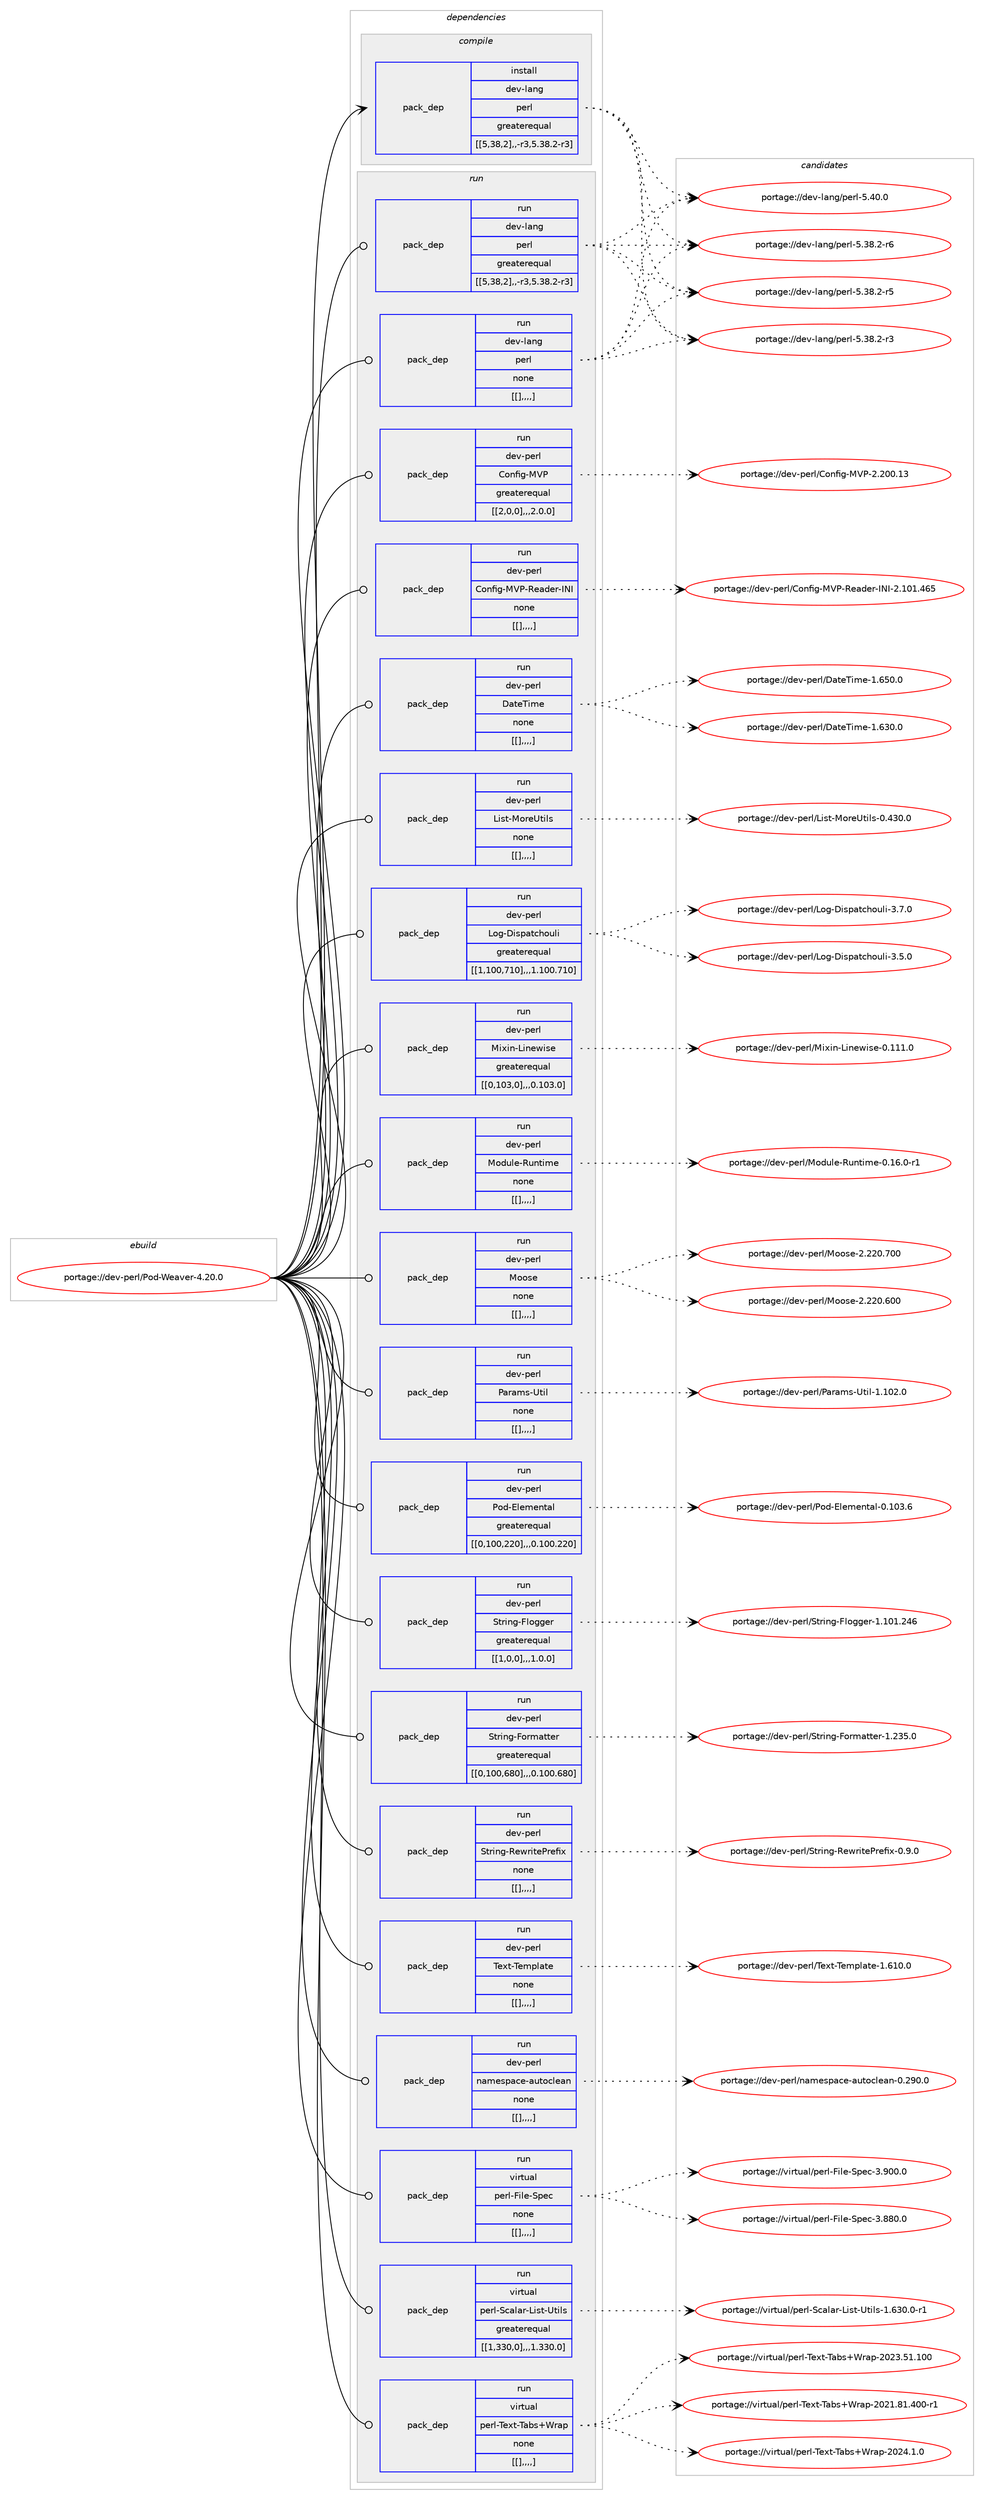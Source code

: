 digraph prolog {

# *************
# Graph options
# *************

newrank=true;
concentrate=true;
compound=true;
graph [rankdir=LR,fontname=Helvetica,fontsize=10,ranksep=1.5];#, ranksep=2.5, nodesep=0.2];
edge  [arrowhead=vee];
node  [fontname=Helvetica,fontsize=10];

# **********
# The ebuild
# **********

subgraph cluster_leftcol {
color=gray;
label=<<i>ebuild</i>>;
id [label="portage://dev-perl/Pod-Weaver-4.20.0", color=red, width=4, href="../dev-perl/Pod-Weaver-4.20.0.svg"];
}

# ****************
# The dependencies
# ****************

subgraph cluster_midcol {
color=gray;
label=<<i>dependencies</i>>;
subgraph cluster_compile {
fillcolor="#eeeeee";
style=filled;
label=<<i>compile</i>>;
subgraph pack105178 {
dependency136953 [label=<<TABLE BORDER="0" CELLBORDER="1" CELLSPACING="0" CELLPADDING="4" WIDTH="220"><TR><TD ROWSPAN="6" CELLPADDING="30">pack_dep</TD></TR><TR><TD WIDTH="110">install</TD></TR><TR><TD>dev-lang</TD></TR><TR><TD>perl</TD></TR><TR><TD>greaterequal</TD></TR><TR><TD>[[5,38,2],,-r3,5.38.2-r3]</TD></TR></TABLE>>, shape=none, color=blue];
}
id:e -> dependency136953:w [weight=20,style="solid",arrowhead="vee"];
}
subgraph cluster_compileandrun {
fillcolor="#eeeeee";
style=filled;
label=<<i>compile and run</i>>;
}
subgraph cluster_run {
fillcolor="#eeeeee";
style=filled;
label=<<i>run</i>>;
subgraph pack105179 {
dependency136954 [label=<<TABLE BORDER="0" CELLBORDER="1" CELLSPACING="0" CELLPADDING="4" WIDTH="220"><TR><TD ROWSPAN="6" CELLPADDING="30">pack_dep</TD></TR><TR><TD WIDTH="110">run</TD></TR><TR><TD>dev-lang</TD></TR><TR><TD>perl</TD></TR><TR><TD>greaterequal</TD></TR><TR><TD>[[5,38,2],,-r3,5.38.2-r3]</TD></TR></TABLE>>, shape=none, color=blue];
}
id:e -> dependency136954:w [weight=20,style="solid",arrowhead="odot"];
subgraph pack105180 {
dependency136955 [label=<<TABLE BORDER="0" CELLBORDER="1" CELLSPACING="0" CELLPADDING="4" WIDTH="220"><TR><TD ROWSPAN="6" CELLPADDING="30">pack_dep</TD></TR><TR><TD WIDTH="110">run</TD></TR><TR><TD>dev-lang</TD></TR><TR><TD>perl</TD></TR><TR><TD>none</TD></TR><TR><TD>[[],,,,]</TD></TR></TABLE>>, shape=none, color=blue];
}
id:e -> dependency136955:w [weight=20,style="solid",arrowhead="odot"];
subgraph pack105181 {
dependency136956 [label=<<TABLE BORDER="0" CELLBORDER="1" CELLSPACING="0" CELLPADDING="4" WIDTH="220"><TR><TD ROWSPAN="6" CELLPADDING="30">pack_dep</TD></TR><TR><TD WIDTH="110">run</TD></TR><TR><TD>dev-perl</TD></TR><TR><TD>Config-MVP</TD></TR><TR><TD>greaterequal</TD></TR><TR><TD>[[2,0,0],,,2.0.0]</TD></TR></TABLE>>, shape=none, color=blue];
}
id:e -> dependency136956:w [weight=20,style="solid",arrowhead="odot"];
subgraph pack105182 {
dependency136957 [label=<<TABLE BORDER="0" CELLBORDER="1" CELLSPACING="0" CELLPADDING="4" WIDTH="220"><TR><TD ROWSPAN="6" CELLPADDING="30">pack_dep</TD></TR><TR><TD WIDTH="110">run</TD></TR><TR><TD>dev-perl</TD></TR><TR><TD>Config-MVP-Reader-INI</TD></TR><TR><TD>none</TD></TR><TR><TD>[[],,,,]</TD></TR></TABLE>>, shape=none, color=blue];
}
id:e -> dependency136957:w [weight=20,style="solid",arrowhead="odot"];
subgraph pack105183 {
dependency136958 [label=<<TABLE BORDER="0" CELLBORDER="1" CELLSPACING="0" CELLPADDING="4" WIDTH="220"><TR><TD ROWSPAN="6" CELLPADDING="30">pack_dep</TD></TR><TR><TD WIDTH="110">run</TD></TR><TR><TD>dev-perl</TD></TR><TR><TD>DateTime</TD></TR><TR><TD>none</TD></TR><TR><TD>[[],,,,]</TD></TR></TABLE>>, shape=none, color=blue];
}
id:e -> dependency136958:w [weight=20,style="solid",arrowhead="odot"];
subgraph pack105184 {
dependency136959 [label=<<TABLE BORDER="0" CELLBORDER="1" CELLSPACING="0" CELLPADDING="4" WIDTH="220"><TR><TD ROWSPAN="6" CELLPADDING="30">pack_dep</TD></TR><TR><TD WIDTH="110">run</TD></TR><TR><TD>dev-perl</TD></TR><TR><TD>List-MoreUtils</TD></TR><TR><TD>none</TD></TR><TR><TD>[[],,,,]</TD></TR></TABLE>>, shape=none, color=blue];
}
id:e -> dependency136959:w [weight=20,style="solid",arrowhead="odot"];
subgraph pack105185 {
dependency136960 [label=<<TABLE BORDER="0" CELLBORDER="1" CELLSPACING="0" CELLPADDING="4" WIDTH="220"><TR><TD ROWSPAN="6" CELLPADDING="30">pack_dep</TD></TR><TR><TD WIDTH="110">run</TD></TR><TR><TD>dev-perl</TD></TR><TR><TD>Log-Dispatchouli</TD></TR><TR><TD>greaterequal</TD></TR><TR><TD>[[1,100,710],,,1.100.710]</TD></TR></TABLE>>, shape=none, color=blue];
}
id:e -> dependency136960:w [weight=20,style="solid",arrowhead="odot"];
subgraph pack105186 {
dependency136961 [label=<<TABLE BORDER="0" CELLBORDER="1" CELLSPACING="0" CELLPADDING="4" WIDTH="220"><TR><TD ROWSPAN="6" CELLPADDING="30">pack_dep</TD></TR><TR><TD WIDTH="110">run</TD></TR><TR><TD>dev-perl</TD></TR><TR><TD>Mixin-Linewise</TD></TR><TR><TD>greaterequal</TD></TR><TR><TD>[[0,103,0],,,0.103.0]</TD></TR></TABLE>>, shape=none, color=blue];
}
id:e -> dependency136961:w [weight=20,style="solid",arrowhead="odot"];
subgraph pack105187 {
dependency136962 [label=<<TABLE BORDER="0" CELLBORDER="1" CELLSPACING="0" CELLPADDING="4" WIDTH="220"><TR><TD ROWSPAN="6" CELLPADDING="30">pack_dep</TD></TR><TR><TD WIDTH="110">run</TD></TR><TR><TD>dev-perl</TD></TR><TR><TD>Module-Runtime</TD></TR><TR><TD>none</TD></TR><TR><TD>[[],,,,]</TD></TR></TABLE>>, shape=none, color=blue];
}
id:e -> dependency136962:w [weight=20,style="solid",arrowhead="odot"];
subgraph pack105188 {
dependency136963 [label=<<TABLE BORDER="0" CELLBORDER="1" CELLSPACING="0" CELLPADDING="4" WIDTH="220"><TR><TD ROWSPAN="6" CELLPADDING="30">pack_dep</TD></TR><TR><TD WIDTH="110">run</TD></TR><TR><TD>dev-perl</TD></TR><TR><TD>Moose</TD></TR><TR><TD>none</TD></TR><TR><TD>[[],,,,]</TD></TR></TABLE>>, shape=none, color=blue];
}
id:e -> dependency136963:w [weight=20,style="solid",arrowhead="odot"];
subgraph pack105189 {
dependency136964 [label=<<TABLE BORDER="0" CELLBORDER="1" CELLSPACING="0" CELLPADDING="4" WIDTH="220"><TR><TD ROWSPAN="6" CELLPADDING="30">pack_dep</TD></TR><TR><TD WIDTH="110">run</TD></TR><TR><TD>dev-perl</TD></TR><TR><TD>Params-Util</TD></TR><TR><TD>none</TD></TR><TR><TD>[[],,,,]</TD></TR></TABLE>>, shape=none, color=blue];
}
id:e -> dependency136964:w [weight=20,style="solid",arrowhead="odot"];
subgraph pack105190 {
dependency136965 [label=<<TABLE BORDER="0" CELLBORDER="1" CELLSPACING="0" CELLPADDING="4" WIDTH="220"><TR><TD ROWSPAN="6" CELLPADDING="30">pack_dep</TD></TR><TR><TD WIDTH="110">run</TD></TR><TR><TD>dev-perl</TD></TR><TR><TD>Pod-Elemental</TD></TR><TR><TD>greaterequal</TD></TR><TR><TD>[[0,100,220],,,0.100.220]</TD></TR></TABLE>>, shape=none, color=blue];
}
id:e -> dependency136965:w [weight=20,style="solid",arrowhead="odot"];
subgraph pack105191 {
dependency136966 [label=<<TABLE BORDER="0" CELLBORDER="1" CELLSPACING="0" CELLPADDING="4" WIDTH="220"><TR><TD ROWSPAN="6" CELLPADDING="30">pack_dep</TD></TR><TR><TD WIDTH="110">run</TD></TR><TR><TD>dev-perl</TD></TR><TR><TD>String-Flogger</TD></TR><TR><TD>greaterequal</TD></TR><TR><TD>[[1,0,0],,,1.0.0]</TD></TR></TABLE>>, shape=none, color=blue];
}
id:e -> dependency136966:w [weight=20,style="solid",arrowhead="odot"];
subgraph pack105192 {
dependency136967 [label=<<TABLE BORDER="0" CELLBORDER="1" CELLSPACING="0" CELLPADDING="4" WIDTH="220"><TR><TD ROWSPAN="6" CELLPADDING="30">pack_dep</TD></TR><TR><TD WIDTH="110">run</TD></TR><TR><TD>dev-perl</TD></TR><TR><TD>String-Formatter</TD></TR><TR><TD>greaterequal</TD></TR><TR><TD>[[0,100,680],,,0.100.680]</TD></TR></TABLE>>, shape=none, color=blue];
}
id:e -> dependency136967:w [weight=20,style="solid",arrowhead="odot"];
subgraph pack105193 {
dependency136968 [label=<<TABLE BORDER="0" CELLBORDER="1" CELLSPACING="0" CELLPADDING="4" WIDTH="220"><TR><TD ROWSPAN="6" CELLPADDING="30">pack_dep</TD></TR><TR><TD WIDTH="110">run</TD></TR><TR><TD>dev-perl</TD></TR><TR><TD>String-RewritePrefix</TD></TR><TR><TD>none</TD></TR><TR><TD>[[],,,,]</TD></TR></TABLE>>, shape=none, color=blue];
}
id:e -> dependency136968:w [weight=20,style="solid",arrowhead="odot"];
subgraph pack105194 {
dependency136969 [label=<<TABLE BORDER="0" CELLBORDER="1" CELLSPACING="0" CELLPADDING="4" WIDTH="220"><TR><TD ROWSPAN="6" CELLPADDING="30">pack_dep</TD></TR><TR><TD WIDTH="110">run</TD></TR><TR><TD>dev-perl</TD></TR><TR><TD>Text-Template</TD></TR><TR><TD>none</TD></TR><TR><TD>[[],,,,]</TD></TR></TABLE>>, shape=none, color=blue];
}
id:e -> dependency136969:w [weight=20,style="solid",arrowhead="odot"];
subgraph pack105195 {
dependency136970 [label=<<TABLE BORDER="0" CELLBORDER="1" CELLSPACING="0" CELLPADDING="4" WIDTH="220"><TR><TD ROWSPAN="6" CELLPADDING="30">pack_dep</TD></TR><TR><TD WIDTH="110">run</TD></TR><TR><TD>dev-perl</TD></TR><TR><TD>namespace-autoclean</TD></TR><TR><TD>none</TD></TR><TR><TD>[[],,,,]</TD></TR></TABLE>>, shape=none, color=blue];
}
id:e -> dependency136970:w [weight=20,style="solid",arrowhead="odot"];
subgraph pack105196 {
dependency136971 [label=<<TABLE BORDER="0" CELLBORDER="1" CELLSPACING="0" CELLPADDING="4" WIDTH="220"><TR><TD ROWSPAN="6" CELLPADDING="30">pack_dep</TD></TR><TR><TD WIDTH="110">run</TD></TR><TR><TD>virtual</TD></TR><TR><TD>perl-File-Spec</TD></TR><TR><TD>none</TD></TR><TR><TD>[[],,,,]</TD></TR></TABLE>>, shape=none, color=blue];
}
id:e -> dependency136971:w [weight=20,style="solid",arrowhead="odot"];
subgraph pack105197 {
dependency136972 [label=<<TABLE BORDER="0" CELLBORDER="1" CELLSPACING="0" CELLPADDING="4" WIDTH="220"><TR><TD ROWSPAN="6" CELLPADDING="30">pack_dep</TD></TR><TR><TD WIDTH="110">run</TD></TR><TR><TD>virtual</TD></TR><TR><TD>perl-Scalar-List-Utils</TD></TR><TR><TD>greaterequal</TD></TR><TR><TD>[[1,330,0],,,1.330.0]</TD></TR></TABLE>>, shape=none, color=blue];
}
id:e -> dependency136972:w [weight=20,style="solid",arrowhead="odot"];
subgraph pack105198 {
dependency136973 [label=<<TABLE BORDER="0" CELLBORDER="1" CELLSPACING="0" CELLPADDING="4" WIDTH="220"><TR><TD ROWSPAN="6" CELLPADDING="30">pack_dep</TD></TR><TR><TD WIDTH="110">run</TD></TR><TR><TD>virtual</TD></TR><TR><TD>perl-Text-Tabs+Wrap</TD></TR><TR><TD>none</TD></TR><TR><TD>[[],,,,]</TD></TR></TABLE>>, shape=none, color=blue];
}
id:e -> dependency136973:w [weight=20,style="solid",arrowhead="odot"];
}
}

# **************
# The candidates
# **************

subgraph cluster_choices {
rank=same;
color=gray;
label=<<i>candidates</i>>;

subgraph choice105178 {
color=black;
nodesep=1;
choice10010111845108971101034711210111410845534652484648 [label="portage://dev-lang/perl-5.40.0", color=red, width=4,href="../dev-lang/perl-5.40.0.svg"];
choice100101118451089711010347112101114108455346515646504511454 [label="portage://dev-lang/perl-5.38.2-r6", color=red, width=4,href="../dev-lang/perl-5.38.2-r6.svg"];
choice100101118451089711010347112101114108455346515646504511453 [label="portage://dev-lang/perl-5.38.2-r5", color=red, width=4,href="../dev-lang/perl-5.38.2-r5.svg"];
choice100101118451089711010347112101114108455346515646504511451 [label="portage://dev-lang/perl-5.38.2-r3", color=red, width=4,href="../dev-lang/perl-5.38.2-r3.svg"];
dependency136953:e -> choice10010111845108971101034711210111410845534652484648:w [style=dotted,weight="100"];
dependency136953:e -> choice100101118451089711010347112101114108455346515646504511454:w [style=dotted,weight="100"];
dependency136953:e -> choice100101118451089711010347112101114108455346515646504511453:w [style=dotted,weight="100"];
dependency136953:e -> choice100101118451089711010347112101114108455346515646504511451:w [style=dotted,weight="100"];
}
subgraph choice105179 {
color=black;
nodesep=1;
choice10010111845108971101034711210111410845534652484648 [label="portage://dev-lang/perl-5.40.0", color=red, width=4,href="../dev-lang/perl-5.40.0.svg"];
choice100101118451089711010347112101114108455346515646504511454 [label="portage://dev-lang/perl-5.38.2-r6", color=red, width=4,href="../dev-lang/perl-5.38.2-r6.svg"];
choice100101118451089711010347112101114108455346515646504511453 [label="portage://dev-lang/perl-5.38.2-r5", color=red, width=4,href="../dev-lang/perl-5.38.2-r5.svg"];
choice100101118451089711010347112101114108455346515646504511451 [label="portage://dev-lang/perl-5.38.2-r3", color=red, width=4,href="../dev-lang/perl-5.38.2-r3.svg"];
dependency136954:e -> choice10010111845108971101034711210111410845534652484648:w [style=dotted,weight="100"];
dependency136954:e -> choice100101118451089711010347112101114108455346515646504511454:w [style=dotted,weight="100"];
dependency136954:e -> choice100101118451089711010347112101114108455346515646504511453:w [style=dotted,weight="100"];
dependency136954:e -> choice100101118451089711010347112101114108455346515646504511451:w [style=dotted,weight="100"];
}
subgraph choice105180 {
color=black;
nodesep=1;
choice10010111845108971101034711210111410845534652484648 [label="portage://dev-lang/perl-5.40.0", color=red, width=4,href="../dev-lang/perl-5.40.0.svg"];
choice100101118451089711010347112101114108455346515646504511454 [label="portage://dev-lang/perl-5.38.2-r6", color=red, width=4,href="../dev-lang/perl-5.38.2-r6.svg"];
choice100101118451089711010347112101114108455346515646504511453 [label="portage://dev-lang/perl-5.38.2-r5", color=red, width=4,href="../dev-lang/perl-5.38.2-r5.svg"];
choice100101118451089711010347112101114108455346515646504511451 [label="portage://dev-lang/perl-5.38.2-r3", color=red, width=4,href="../dev-lang/perl-5.38.2-r3.svg"];
dependency136955:e -> choice10010111845108971101034711210111410845534652484648:w [style=dotted,weight="100"];
dependency136955:e -> choice100101118451089711010347112101114108455346515646504511454:w [style=dotted,weight="100"];
dependency136955:e -> choice100101118451089711010347112101114108455346515646504511453:w [style=dotted,weight="100"];
dependency136955:e -> choice100101118451089711010347112101114108455346515646504511451:w [style=dotted,weight="100"];
}
subgraph choice105181 {
color=black;
nodesep=1;
choice10010111845112101114108476711111010210510345778680455046504848464951 [label="portage://dev-perl/Config-MVP-2.200.13", color=red, width=4,href="../dev-perl/Config-MVP-2.200.13.svg"];
dependency136956:e -> choice10010111845112101114108476711111010210510345778680455046504848464951:w [style=dotted,weight="100"];
}
subgraph choice105182 {
color=black;
nodesep=1;
choice100101118451121011141084767111110102105103457786804582101971001011144573787345504649484946525453 [label="portage://dev-perl/Config-MVP-Reader-INI-2.101.465", color=red, width=4,href="../dev-perl/Config-MVP-Reader-INI-2.101.465.svg"];
dependency136957:e -> choice100101118451121011141084767111110102105103457786804582101971001011144573787345504649484946525453:w [style=dotted,weight="100"];
}
subgraph choice105183 {
color=black;
nodesep=1;
choice10010111845112101114108476897116101841051091014549465453484648 [label="portage://dev-perl/DateTime-1.650.0", color=red, width=4,href="../dev-perl/DateTime-1.650.0.svg"];
choice10010111845112101114108476897116101841051091014549465451484648 [label="portage://dev-perl/DateTime-1.630.0", color=red, width=4,href="../dev-perl/DateTime-1.630.0.svg"];
dependency136958:e -> choice10010111845112101114108476897116101841051091014549465453484648:w [style=dotted,weight="100"];
dependency136958:e -> choice10010111845112101114108476897116101841051091014549465451484648:w [style=dotted,weight="100"];
}
subgraph choice105184 {
color=black;
nodesep=1;
choice1001011184511210111410847761051151164577111114101851161051081154548465251484648 [label="portage://dev-perl/List-MoreUtils-0.430.0", color=red, width=4,href="../dev-perl/List-MoreUtils-0.430.0.svg"];
dependency136959:e -> choice1001011184511210111410847761051151164577111114101851161051081154548465251484648:w [style=dotted,weight="100"];
}
subgraph choice105185 {
color=black;
nodesep=1;
choice10010111845112101114108477611110345681051151129711699104111117108105455146554648 [label="portage://dev-perl/Log-Dispatchouli-3.7.0", color=red, width=4,href="../dev-perl/Log-Dispatchouli-3.7.0.svg"];
choice10010111845112101114108477611110345681051151129711699104111117108105455146534648 [label="portage://dev-perl/Log-Dispatchouli-3.5.0", color=red, width=4,href="../dev-perl/Log-Dispatchouli-3.5.0.svg"];
dependency136960:e -> choice10010111845112101114108477611110345681051151129711699104111117108105455146554648:w [style=dotted,weight="100"];
dependency136960:e -> choice10010111845112101114108477611110345681051151129711699104111117108105455146534648:w [style=dotted,weight="100"];
}
subgraph choice105186 {
color=black;
nodesep=1;
choice10010111845112101114108477710512010511045761051101011191051151014548464949494648 [label="portage://dev-perl/Mixin-Linewise-0.111.0", color=red, width=4,href="../dev-perl/Mixin-Linewise-0.111.0.svg"];
dependency136961:e -> choice10010111845112101114108477710512010511045761051101011191051151014548464949494648:w [style=dotted,weight="100"];
}
subgraph choice105187 {
color=black;
nodesep=1;
choice1001011184511210111410847771111001171081014582117110116105109101454846495446484511449 [label="portage://dev-perl/Module-Runtime-0.16.0-r1", color=red, width=4,href="../dev-perl/Module-Runtime-0.16.0-r1.svg"];
dependency136962:e -> choice1001011184511210111410847771111001171081014582117110116105109101454846495446484511449:w [style=dotted,weight="100"];
}
subgraph choice105188 {
color=black;
nodesep=1;
choice10010111845112101114108477711111111510145504650504846554848 [label="portage://dev-perl/Moose-2.220.700", color=red, width=4,href="../dev-perl/Moose-2.220.700.svg"];
choice10010111845112101114108477711111111510145504650504846544848 [label="portage://dev-perl/Moose-2.220.600", color=red, width=4,href="../dev-perl/Moose-2.220.600.svg"];
dependency136963:e -> choice10010111845112101114108477711111111510145504650504846554848:w [style=dotted,weight="100"];
dependency136963:e -> choice10010111845112101114108477711111111510145504650504846544848:w [style=dotted,weight="100"];
}
subgraph choice105189 {
color=black;
nodesep=1;
choice100101118451121011141084780971149710911545851161051084549464948504648 [label="portage://dev-perl/Params-Util-1.102.0", color=red, width=4,href="../dev-perl/Params-Util-1.102.0.svg"];
dependency136964:e -> choice100101118451121011141084780971149710911545851161051084549464948504648:w [style=dotted,weight="100"];
}
subgraph choice105190 {
color=black;
nodesep=1;
choice1001011184511210111410847801111004569108101109101110116971084548464948514654 [label="portage://dev-perl/Pod-Elemental-0.103.6", color=red, width=4,href="../dev-perl/Pod-Elemental-0.103.6.svg"];
dependency136965:e -> choice1001011184511210111410847801111004569108101109101110116971084548464948514654:w [style=dotted,weight="100"];
}
subgraph choice105191 {
color=black;
nodesep=1;
choice100101118451121011141084783116114105110103457010811110310310111445494649484946505254 [label="portage://dev-perl/String-Flogger-1.101.246", color=red, width=4,href="../dev-perl/String-Flogger-1.101.246.svg"];
dependency136966:e -> choice100101118451121011141084783116114105110103457010811110310310111445494649484946505254:w [style=dotted,weight="100"];
}
subgraph choice105192 {
color=black;
nodesep=1;
choice1001011184511210111410847831161141051101034570111114109971161161011144549465051534648 [label="portage://dev-perl/String-Formatter-1.235.0", color=red, width=4,href="../dev-perl/String-Formatter-1.235.0.svg"];
dependency136967:e -> choice1001011184511210111410847831161141051101034570111114109971161161011144549465051534648:w [style=dotted,weight="100"];
}
subgraph choice105193 {
color=black;
nodesep=1;
choice100101118451121011141084783116114105110103458210111911410511610180114101102105120454846574648 [label="portage://dev-perl/String-RewritePrefix-0.9.0", color=red, width=4,href="../dev-perl/String-RewritePrefix-0.9.0.svg"];
dependency136968:e -> choice100101118451121011141084783116114105110103458210111911410511610180114101102105120454846574648:w [style=dotted,weight="100"];
}
subgraph choice105194 {
color=black;
nodesep=1;
choice1001011184511210111410847841011201164584101109112108971161014549465449484648 [label="portage://dev-perl/Text-Template-1.610.0", color=red, width=4,href="../dev-perl/Text-Template-1.610.0.svg"];
dependency136969:e -> choice1001011184511210111410847841011201164584101109112108971161014549465449484648:w [style=dotted,weight="100"];
}
subgraph choice105195 {
color=black;
nodesep=1;
choice1001011184511210111410847110971091011151129799101459711711611199108101971104548465057484648 [label="portage://dev-perl/namespace-autoclean-0.290.0", color=red, width=4,href="../dev-perl/namespace-autoclean-0.290.0.svg"];
dependency136970:e -> choice1001011184511210111410847110971091011151129799101459711711611199108101971104548465057484648:w [style=dotted,weight="100"];
}
subgraph choice105196 {
color=black;
nodesep=1;
choice118105114116117971084711210111410845701051081014583112101994551465748484648 [label="portage://virtual/perl-File-Spec-3.900.0", color=red, width=4,href="../virtual/perl-File-Spec-3.900.0.svg"];
choice118105114116117971084711210111410845701051081014583112101994551465656484648 [label="portage://virtual/perl-File-Spec-3.880.0", color=red, width=4,href="../virtual/perl-File-Spec-3.880.0.svg"];
dependency136971:e -> choice118105114116117971084711210111410845701051081014583112101994551465748484648:w [style=dotted,weight="100"];
dependency136971:e -> choice118105114116117971084711210111410845701051081014583112101994551465656484648:w [style=dotted,weight="100"];
}
subgraph choice105197 {
color=black;
nodesep=1;
choice118105114116117971084711210111410845839997108971144576105115116458511610510811545494654514846484511449 [label="portage://virtual/perl-Scalar-List-Utils-1.630.0-r1", color=red, width=4,href="../virtual/perl-Scalar-List-Utils-1.630.0-r1.svg"];
dependency136972:e -> choice118105114116117971084711210111410845839997108971144576105115116458511610510811545494654514846484511449:w [style=dotted,weight="100"];
}
subgraph choice105198 {
color=black;
nodesep=1;
choice1181051141161179710847112101114108458410112011645849798115438711497112455048505246494648 [label="portage://virtual/perl-Text-Tabs+Wrap-2024.1.0", color=red, width=4,href="../virtual/perl-Text-Tabs+Wrap-2024.1.0.svg"];
choice1181051141161179710847112101114108458410112011645849798115438711497112455048505146534946494848 [label="portage://virtual/perl-Text-Tabs+Wrap-2023.51.100", color=red, width=4,href="../virtual/perl-Text-Tabs+Wrap-2023.51.100.svg"];
choice11810511411611797108471121011141084584101120116458497981154387114971124550485049465649465248484511449 [label="portage://virtual/perl-Text-Tabs+Wrap-2021.81.400-r1", color=red, width=4,href="../virtual/perl-Text-Tabs+Wrap-2021.81.400-r1.svg"];
dependency136973:e -> choice1181051141161179710847112101114108458410112011645849798115438711497112455048505246494648:w [style=dotted,weight="100"];
dependency136973:e -> choice1181051141161179710847112101114108458410112011645849798115438711497112455048505146534946494848:w [style=dotted,weight="100"];
dependency136973:e -> choice11810511411611797108471121011141084584101120116458497981154387114971124550485049465649465248484511449:w [style=dotted,weight="100"];
}
}

}
